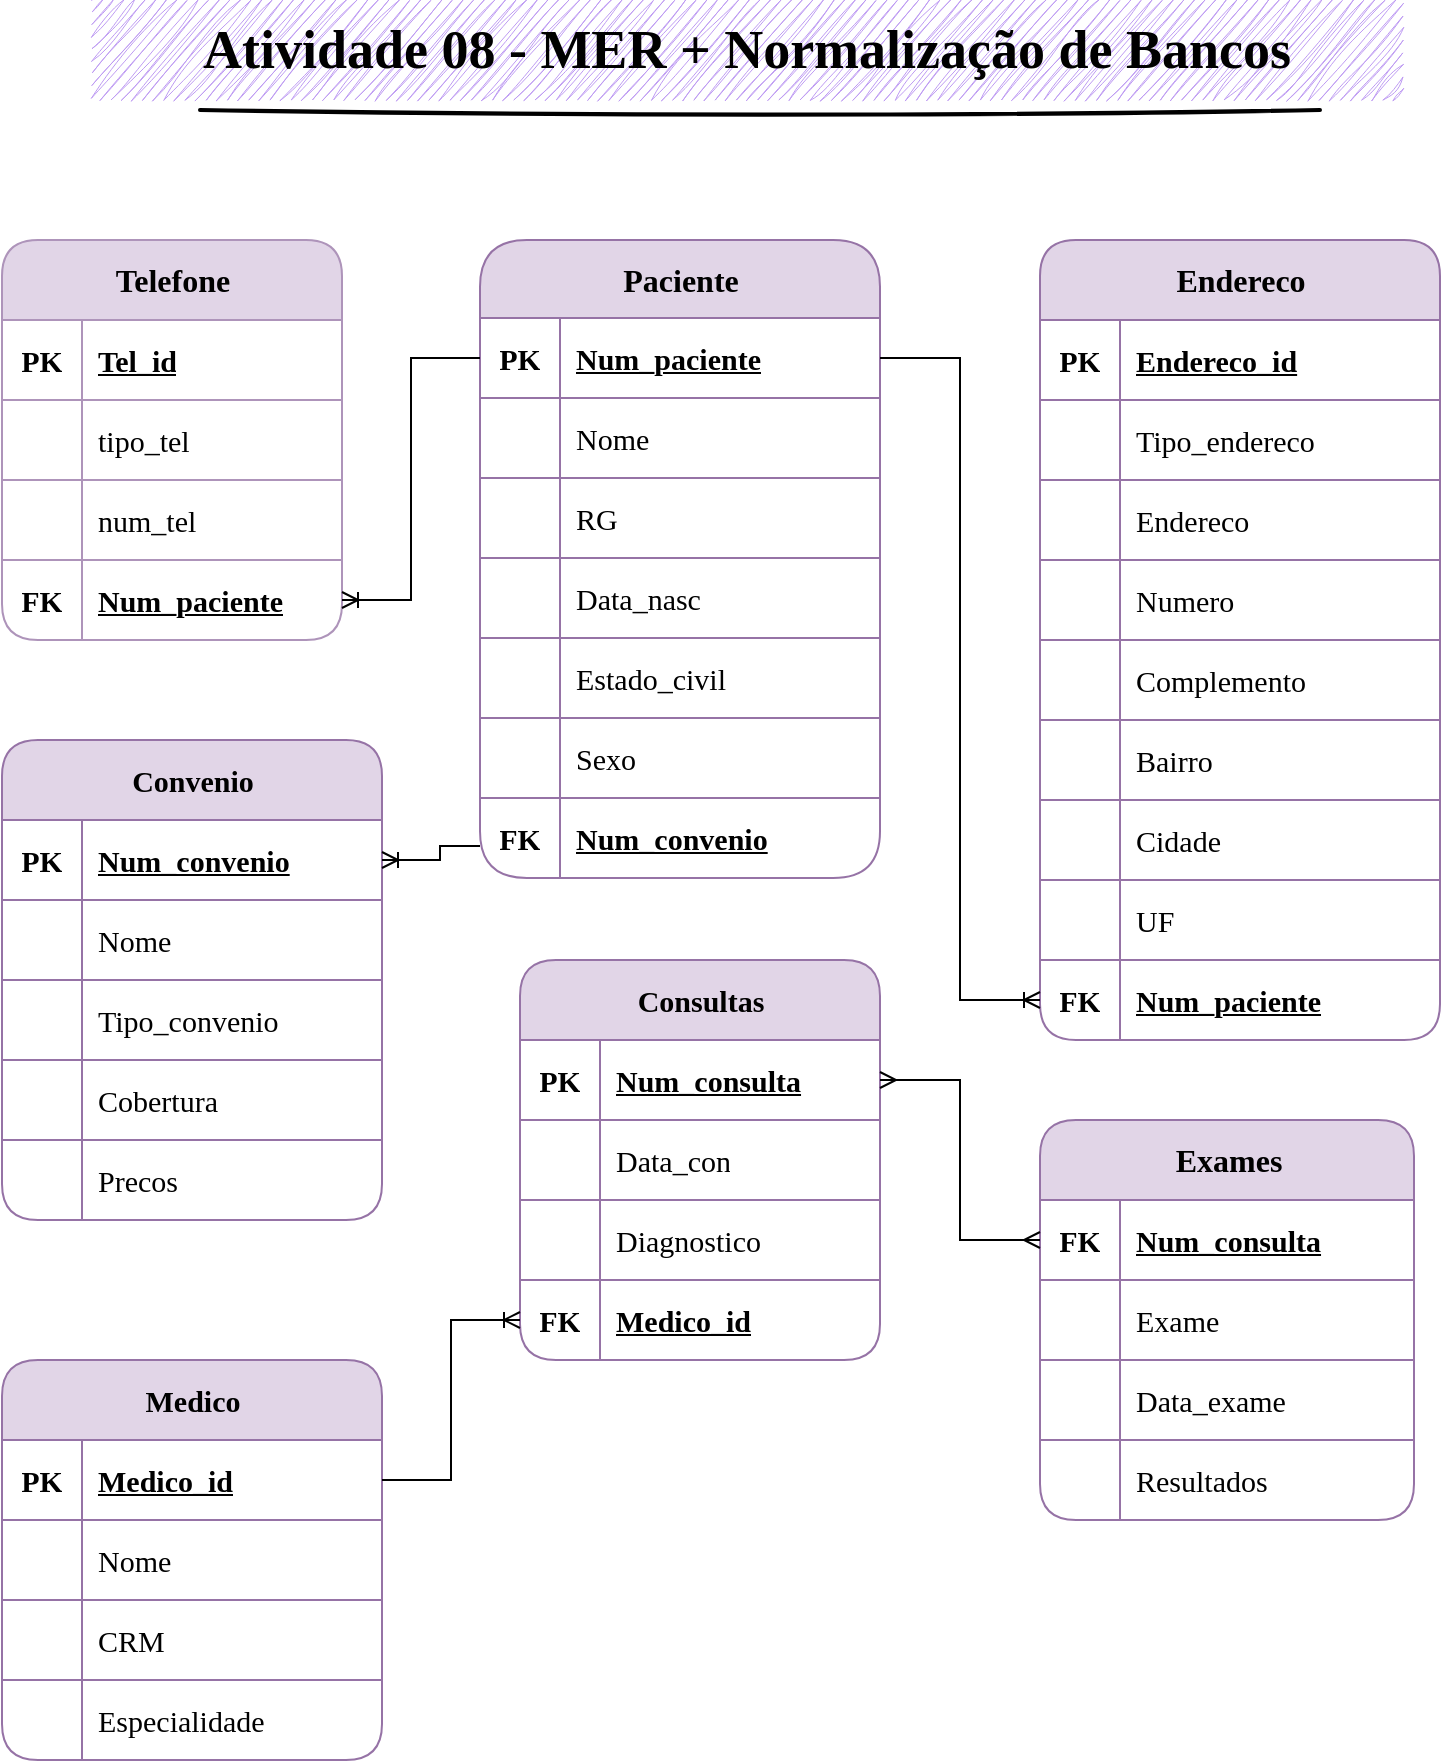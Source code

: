 <mxfile version="22.1.4" type="github">
  <diagram name="Página-1" id="uQlUKMu0tkUeGVc6h_el">
    <mxGraphModel dx="1207" dy="585" grid="1" gridSize="10" guides="1" tooltips="1" connect="1" arrows="1" fold="1" page="1" pageScale="1" pageWidth="827" pageHeight="1169" background="#ffffff" math="0" shadow="0">
      <root>
        <mxCell id="0" />
        <mxCell id="1" parent="0" />
        <mxCell id="zslL6-YAs7fva3rbugyX-1" value="" style="line;strokeWidth=2;html=1;sketch=1;curveFitting=1;jiggle=2;" parent="1" vertex="1">
          <mxGeometry x="140" y="90" width="560" height="10" as="geometry" />
        </mxCell>
        <mxCell id="zslL6-YAs7fva3rbugyX-2" value="&lt;font data-font-src=&quot;https://fonts.googleapis.com/css?family=Poppins&quot; face=&quot;Poppins&quot; style=&quot;font-size: 27px;&quot;&gt;&lt;b&gt;Atividade 08 -&amp;nbsp;MER + Normalização de Bancos&lt;/b&gt;&lt;/font&gt;" style="text;html=1;strokeColor=none;fillColor=#be9bf3;align=center;verticalAlign=middle;whiteSpace=wrap;rounded=0;sketch=1;curveFitting=1;jiggle=2;" parent="1" vertex="1">
          <mxGeometry x="86" y="40" width="655" height="50" as="geometry" />
        </mxCell>
        <mxCell id="UgH40yVH1RHcM-xtWPQj-1" value="&lt;font style=&quot;font-size: 16px;&quot;&gt;Paciente&lt;/font&gt;" style="shape=table;startSize=39;container=1;collapsible=1;childLayout=tableLayout;fixedRows=1;rowLines=1;fontStyle=1;align=center;resizeLast=1;html=1;fontFamily=Poppins;fontSource=https%3A%2F%2Ffonts.googleapis.com%2Fcss%3Ffamily%3DPoppins;fontSize=15;arcSize=20;rotation=0;rounded=1;fillColor=#e1d5e7;strokeColor=#9673a6;bottom=0;right=0;left=0;swimlaneLine=1;" parent="1" vertex="1">
          <mxGeometry x="280" y="160" width="200" height="319" as="geometry" />
        </mxCell>
        <mxCell id="UgH40yVH1RHcM-xtWPQj-2" value="" style="shape=tableRow;horizontal=0;startSize=0;swimlaneHead=0;swimlaneBody=0;fillColor=none;collapsible=0;dropTarget=0;points=[[0,0.5],[1,0.5]];portConstraint=eastwest;top=0;left=0;right=0;bottom=0;fontFamily=Poppins;fontSource=https%3A%2F%2Ffonts.googleapis.com%2Fcss%3Ffamily%3DPoppins;fontSize=15;swimlaneLine=1;" parent="UgH40yVH1RHcM-xtWPQj-1" vertex="1">
          <mxGeometry y="39" width="200" height="40" as="geometry" />
        </mxCell>
        <mxCell id="UgH40yVH1RHcM-xtWPQj-3" value="PK" style="shape=partialRectangle;connectable=0;fillColor=none;top=0;left=0;bottom=0;right=0;fontStyle=1;overflow=hidden;whiteSpace=wrap;html=1;fontFamily=Poppins;fontSource=https%3A%2F%2Ffonts.googleapis.com%2Fcss%3Ffamily%3DPoppins;fontSize=15;swimlaneLine=1;" parent="UgH40yVH1RHcM-xtWPQj-2" vertex="1">
          <mxGeometry width="40" height="40" as="geometry">
            <mxRectangle width="40" height="40" as="alternateBounds" />
          </mxGeometry>
        </mxCell>
        <mxCell id="UgH40yVH1RHcM-xtWPQj-4" value="Num_paciente" style="shape=partialRectangle;connectable=0;fillColor=none;top=0;left=0;bottom=0;right=0;align=left;spacingLeft=6;fontStyle=5;overflow=hidden;whiteSpace=wrap;html=1;fontFamily=Poppins;fontSource=https%3A%2F%2Ffonts.googleapis.com%2Fcss%3Ffamily%3DPoppins;fontSize=15;swimlaneLine=1;" parent="UgH40yVH1RHcM-xtWPQj-2" vertex="1">
          <mxGeometry x="40" width="160" height="40" as="geometry">
            <mxRectangle width="160" height="40" as="alternateBounds" />
          </mxGeometry>
        </mxCell>
        <mxCell id="UgH40yVH1RHcM-xtWPQj-5" value="" style="shape=tableRow;horizontal=0;startSize=0;swimlaneHead=0;swimlaneBody=0;fillColor=none;collapsible=0;dropTarget=0;points=[[0,0.5],[1,0.5]];portConstraint=eastwest;top=0;left=0;right=0;bottom=0;fontFamily=Poppins;fontSource=https%3A%2F%2Ffonts.googleapis.com%2Fcss%3Ffamily%3DPoppins;fontSize=15;swimlaneLine=1;" parent="UgH40yVH1RHcM-xtWPQj-1" vertex="1">
          <mxGeometry y="79" width="200" height="40" as="geometry" />
        </mxCell>
        <mxCell id="UgH40yVH1RHcM-xtWPQj-6" value="" style="shape=partialRectangle;connectable=0;fillColor=none;top=0;left=0;bottom=0;right=0;editable=1;overflow=hidden;whiteSpace=wrap;html=1;fontFamily=Poppins;fontSource=https%3A%2F%2Ffonts.googleapis.com%2Fcss%3Ffamily%3DPoppins;fontSize=15;swimlaneLine=1;strokeColor=inherit;" parent="UgH40yVH1RHcM-xtWPQj-5" vertex="1">
          <mxGeometry width="40" height="40" as="geometry">
            <mxRectangle width="40" height="40" as="alternateBounds" />
          </mxGeometry>
        </mxCell>
        <mxCell id="UgH40yVH1RHcM-xtWPQj-7" value="Nome" style="shape=partialRectangle;connectable=0;fillColor=none;top=0;left=0;bottom=0;right=0;align=left;spacingLeft=6;overflow=hidden;whiteSpace=wrap;html=1;fontFamily=Poppins;fontSource=https%3A%2F%2Ffonts.googleapis.com%2Fcss%3Ffamily%3DPoppins;fontSize=15;swimlaneLine=1;" parent="UgH40yVH1RHcM-xtWPQj-5" vertex="1">
          <mxGeometry x="40" width="160" height="40" as="geometry">
            <mxRectangle width="160" height="40" as="alternateBounds" />
          </mxGeometry>
        </mxCell>
        <mxCell id="UgH40yVH1RHcM-xtWPQj-111" value="" style="shape=tableRow;horizontal=0;startSize=0;swimlaneHead=0;swimlaneBody=0;fillColor=none;collapsible=0;dropTarget=0;points=[[0,0.6],[1,0.5]];portConstraint=eastwest;top=0;left=0;right=0;bottom=0;swimlaneFillColor=none;fontFamily=Poppins;fontSource=https%3A%2F%2Ffonts.googleapis.com%2Fcss%3Ffamily%3DPoppins;fontSize=15;swimlaneLine=1;" parent="UgH40yVH1RHcM-xtWPQj-1" vertex="1">
          <mxGeometry y="119" width="200" height="40" as="geometry" />
        </mxCell>
        <mxCell id="UgH40yVH1RHcM-xtWPQj-112" value="" style="shape=partialRectangle;connectable=0;fillColor=none;top=0;left=0;bottom=0;right=0;editable=1;overflow=hidden;whiteSpace=wrap;html=1;fontFamily=Poppins;fontSource=https%3A%2F%2Ffonts.googleapis.com%2Fcss%3Ffamily%3DPoppins;fontSize=15;swimlaneLine=1;strokeColor=inherit;" parent="UgH40yVH1RHcM-xtWPQj-111" vertex="1">
          <mxGeometry width="40" height="40" as="geometry">
            <mxRectangle width="40" height="40" as="alternateBounds" />
          </mxGeometry>
        </mxCell>
        <mxCell id="UgH40yVH1RHcM-xtWPQj-113" value="RG" style="shape=partialRectangle;connectable=0;fillColor=none;top=0;left=0;bottom=0;right=0;align=left;spacingLeft=6;overflow=hidden;whiteSpace=wrap;html=1;fontFamily=Poppins;fontSource=https%3A%2F%2Ffonts.googleapis.com%2Fcss%3Ffamily%3DPoppins;fontSize=15;swimlaneLine=1;" parent="UgH40yVH1RHcM-xtWPQj-111" vertex="1">
          <mxGeometry x="40" width="160" height="40" as="geometry">
            <mxRectangle width="160" height="40" as="alternateBounds" />
          </mxGeometry>
        </mxCell>
        <mxCell id="UgH40yVH1RHcM-xtWPQj-8" value="" style="shape=tableRow;horizontal=0;startSize=0;swimlaneHead=0;swimlaneBody=0;fillColor=none;collapsible=0;dropTarget=0;points=[[0,0.5],[1,0.5]];portConstraint=eastwest;top=0;left=0;right=0;bottom=0;fontFamily=Poppins;fontSource=https%3A%2F%2Ffonts.googleapis.com%2Fcss%3Ffamily%3DPoppins;fontSize=15;swimlaneLine=1;" parent="UgH40yVH1RHcM-xtWPQj-1" vertex="1">
          <mxGeometry y="159" width="200" height="40" as="geometry" />
        </mxCell>
        <mxCell id="UgH40yVH1RHcM-xtWPQj-9" value="" style="shape=partialRectangle;connectable=0;fillColor=none;top=0;left=0;bottom=0;right=0;editable=1;overflow=hidden;whiteSpace=wrap;html=1;fontFamily=Poppins;fontSource=https%3A%2F%2Ffonts.googleapis.com%2Fcss%3Ffamily%3DPoppins;fontSize=15;swimlaneLine=1;strokeColor=inherit;" parent="UgH40yVH1RHcM-xtWPQj-8" vertex="1">
          <mxGeometry width="40" height="40" as="geometry">
            <mxRectangle width="40" height="40" as="alternateBounds" />
          </mxGeometry>
        </mxCell>
        <mxCell id="UgH40yVH1RHcM-xtWPQj-10" value="Data_nasc" style="shape=partialRectangle;connectable=0;fillColor=none;top=0;left=0;bottom=0;right=0;align=left;spacingLeft=6;overflow=hidden;whiteSpace=wrap;html=1;fontFamily=Poppins;fontSource=https%3A%2F%2Ffonts.googleapis.com%2Fcss%3Ffamily%3DPoppins;fontSize=15;swimlaneLine=1;" parent="UgH40yVH1RHcM-xtWPQj-8" vertex="1">
          <mxGeometry x="40" width="160" height="40" as="geometry">
            <mxRectangle width="160" height="40" as="alternateBounds" />
          </mxGeometry>
        </mxCell>
        <mxCell id="UgH40yVH1RHcM-xtWPQj-108" value="" style="shape=tableRow;horizontal=0;startSize=0;swimlaneHead=0;swimlaneBody=0;fillColor=none;collapsible=0;dropTarget=0;points=[[0,0.6],[1,0.5]];portConstraint=eastwest;top=0;left=0;right=0;bottom=0;swimlaneFillColor=none;fontFamily=Poppins;fontSource=https%3A%2F%2Ffonts.googleapis.com%2Fcss%3Ffamily%3DPoppins;fontSize=15;swimlaneLine=1;" parent="UgH40yVH1RHcM-xtWPQj-1" vertex="1">
          <mxGeometry y="199" width="200" height="40" as="geometry" />
        </mxCell>
        <mxCell id="UgH40yVH1RHcM-xtWPQj-109" value="" style="shape=partialRectangle;connectable=0;fillColor=none;top=0;left=0;bottom=0;right=0;editable=1;overflow=hidden;whiteSpace=wrap;html=1;fontFamily=Poppins;fontSource=https%3A%2F%2Ffonts.googleapis.com%2Fcss%3Ffamily%3DPoppins;fontSize=15;swimlaneLine=1;strokeColor=inherit;" parent="UgH40yVH1RHcM-xtWPQj-108" vertex="1">
          <mxGeometry width="40" height="40" as="geometry">
            <mxRectangle width="40" height="40" as="alternateBounds" />
          </mxGeometry>
        </mxCell>
        <mxCell id="UgH40yVH1RHcM-xtWPQj-110" value="Estado_civil" style="shape=partialRectangle;connectable=0;fillColor=none;top=0;left=0;bottom=0;right=0;align=left;spacingLeft=6;overflow=hidden;whiteSpace=wrap;html=1;fontFamily=Poppins;fontSource=https%3A%2F%2Ffonts.googleapis.com%2Fcss%3Ffamily%3DPoppins;fontSize=15;swimlaneLine=1;" parent="UgH40yVH1RHcM-xtWPQj-108" vertex="1">
          <mxGeometry x="40" width="160" height="40" as="geometry">
            <mxRectangle width="160" height="40" as="alternateBounds" />
          </mxGeometry>
        </mxCell>
        <mxCell id="UgH40yVH1RHcM-xtWPQj-11" value="" style="shape=tableRow;horizontal=0;startSize=0;swimlaneHead=0;swimlaneBody=0;fillColor=none;collapsible=0;dropTarget=0;points=[[0,0.6],[1,0.5]];portConstraint=eastwest;top=0;left=0;right=0;bottom=0;swimlaneFillColor=none;fontFamily=Poppins;fontSource=https%3A%2F%2Ffonts.googleapis.com%2Fcss%3Ffamily%3DPoppins;fontSize=15;swimlaneLine=1;" parent="UgH40yVH1RHcM-xtWPQj-1" vertex="1">
          <mxGeometry y="239" width="200" height="40" as="geometry" />
        </mxCell>
        <mxCell id="UgH40yVH1RHcM-xtWPQj-12" value="" style="shape=partialRectangle;connectable=0;fillColor=none;top=0;left=0;bottom=0;right=0;editable=1;overflow=hidden;whiteSpace=wrap;html=1;fontFamily=Poppins;fontSource=https%3A%2F%2Ffonts.googleapis.com%2Fcss%3Ffamily%3DPoppins;fontSize=15;swimlaneLine=1;strokeColor=inherit;" parent="UgH40yVH1RHcM-xtWPQj-11" vertex="1">
          <mxGeometry width="40" height="40" as="geometry">
            <mxRectangle width="40" height="40" as="alternateBounds" />
          </mxGeometry>
        </mxCell>
        <mxCell id="UgH40yVH1RHcM-xtWPQj-13" value="Sexo" style="shape=partialRectangle;connectable=0;fillColor=none;top=0;left=0;bottom=0;right=0;align=left;spacingLeft=6;overflow=hidden;whiteSpace=wrap;html=1;fontFamily=Poppins;fontSource=https%3A%2F%2Ffonts.googleapis.com%2Fcss%3Ffamily%3DPoppins;fontSize=15;swimlaneLine=1;" parent="UgH40yVH1RHcM-xtWPQj-11" vertex="1">
          <mxGeometry x="40" width="160" height="40" as="geometry">
            <mxRectangle width="160" height="40" as="alternateBounds" />
          </mxGeometry>
        </mxCell>
        <mxCell id="UgH40yVH1RHcM-xtWPQj-105" value="" style="shape=tableRow;horizontal=0;startSize=0;swimlaneHead=0;swimlaneBody=0;fillColor=none;collapsible=0;dropTarget=0;points=[[0,0.6],[1,0.5]];portConstraint=eastwest;top=0;left=0;right=0;bottom=0;swimlaneFillColor=none;fontFamily=Poppins;fontSource=https%3A%2F%2Ffonts.googleapis.com%2Fcss%3Ffamily%3DPoppins;fontSize=15;swimlaneLine=1;" parent="UgH40yVH1RHcM-xtWPQj-1" vertex="1">
          <mxGeometry y="279" width="200" height="40" as="geometry" />
        </mxCell>
        <mxCell id="UgH40yVH1RHcM-xtWPQj-106" value="&lt;b style=&quot;font-size: 15px;&quot;&gt;FK&lt;/b&gt;" style="shape=partialRectangle;connectable=0;fillColor=none;top=0;left=0;bottom=0;right=0;editable=1;overflow=hidden;whiteSpace=wrap;html=1;fontFamily=Poppins;fontSource=https%3A%2F%2Ffonts.googleapis.com%2Fcss%3Ffamily%3DPoppins;fontSize=15;swimlaneLine=1;strokeColor=inherit;" parent="UgH40yVH1RHcM-xtWPQj-105" vertex="1">
          <mxGeometry width="40" height="40" as="geometry">
            <mxRectangle width="40" height="40" as="alternateBounds" />
          </mxGeometry>
        </mxCell>
        <mxCell id="UgH40yVH1RHcM-xtWPQj-107" value="&lt;u style=&quot;font-size: 15px;&quot;&gt;&lt;b style=&quot;font-size: 15px;&quot;&gt;Num_convenio&lt;/b&gt;&lt;/u&gt;" style="shape=partialRectangle;connectable=0;fillColor=none;top=0;left=0;bottom=0;right=0;align=left;spacingLeft=6;overflow=hidden;whiteSpace=wrap;html=1;fontFamily=Poppins;fontSource=https%3A%2F%2Ffonts.googleapis.com%2Fcss%3Ffamily%3DPoppins;fontSize=15;swimlaneLine=1;" parent="UgH40yVH1RHcM-xtWPQj-105" vertex="1">
          <mxGeometry x="40" width="160" height="40" as="geometry">
            <mxRectangle width="160" height="40" as="alternateBounds" />
          </mxGeometry>
        </mxCell>
        <mxCell id="UgH40yVH1RHcM-xtWPQj-14" value="Convenio" style="shape=table;startSize=40;container=1;collapsible=1;childLayout=tableLayout;fixedRows=1;rowLines=1;fontStyle=1;align=center;resizeLast=1;html=1;rounded=1;resizeWidth=1;resizeHeight=1;fontSize=15;fontFamily=Poppins;fontSource=https%3A%2F%2Ffonts.googleapis.com%2Fcss%3Ffamily%3DPoppins;fillColor=#e1d5e7;strokeColor=#9673a6;" parent="1" vertex="1">
          <mxGeometry x="41" y="410" width="190" height="240" as="geometry" />
        </mxCell>
        <mxCell id="UgH40yVH1RHcM-xtWPQj-15" value="" style="shape=tableRow;horizontal=0;startSize=0;swimlaneHead=0;swimlaneBody=0;fillColor=none;collapsible=0;dropTarget=0;points=[[0,0.5],[1,0.5]];portConstraint=eastwest;top=0;left=0;right=0;bottom=1;fontSize=15;fontFamily=Poppins;fontSource=https%3A%2F%2Ffonts.googleapis.com%2Fcss%3Ffamily%3DPoppins;strokeColor=#9673a6;" parent="UgH40yVH1RHcM-xtWPQj-14" vertex="1">
          <mxGeometry y="40" width="190" height="40" as="geometry" />
        </mxCell>
        <mxCell id="UgH40yVH1RHcM-xtWPQj-16" value="PK" style="shape=partialRectangle;connectable=0;fillColor=none;top=0;left=0;bottom=0;right=0;fontStyle=1;overflow=hidden;whiteSpace=wrap;html=1;fontSize=15;fontFamily=Poppins;fontSource=https%3A%2F%2Ffonts.googleapis.com%2Fcss%3Ffamily%3DPoppins;strokeColor=#9673a6;" parent="UgH40yVH1RHcM-xtWPQj-15" vertex="1">
          <mxGeometry width="40" height="40" as="geometry">
            <mxRectangle width="40" height="40" as="alternateBounds" />
          </mxGeometry>
        </mxCell>
        <mxCell id="UgH40yVH1RHcM-xtWPQj-17" value="Num_convenio" style="shape=partialRectangle;connectable=0;fillColor=none;top=0;left=0;bottom=0;right=0;align=left;spacingLeft=6;fontStyle=5;overflow=hidden;whiteSpace=wrap;html=1;fontSize=15;fontFamily=Poppins;fontSource=https%3A%2F%2Ffonts.googleapis.com%2Fcss%3Ffamily%3DPoppins;strokeColor=#9673a6;" parent="UgH40yVH1RHcM-xtWPQj-15" vertex="1">
          <mxGeometry x="40" width="150" height="40" as="geometry">
            <mxRectangle width="150" height="40" as="alternateBounds" />
          </mxGeometry>
        </mxCell>
        <mxCell id="UgH40yVH1RHcM-xtWPQj-18" value="" style="shape=tableRow;horizontal=0;startSize=0;swimlaneHead=0;swimlaneBody=0;fillColor=none;collapsible=0;dropTarget=0;points=[[0,0.5],[1,0.5]];portConstraint=eastwest;top=0;left=0;right=0;bottom=0;fontSize=15;fontFamily=Poppins;fontSource=https%3A%2F%2Ffonts.googleapis.com%2Fcss%3Ffamily%3DPoppins;strokeColor=#9673a6;" parent="UgH40yVH1RHcM-xtWPQj-14" vertex="1">
          <mxGeometry y="80" width="190" height="40" as="geometry" />
        </mxCell>
        <mxCell id="UgH40yVH1RHcM-xtWPQj-19" value="" style="shape=partialRectangle;connectable=0;fillColor=none;top=0;left=0;bottom=0;right=0;editable=1;overflow=hidden;whiteSpace=wrap;html=1;fontSize=15;fontFamily=Poppins;fontSource=https%3A%2F%2Ffonts.googleapis.com%2Fcss%3Ffamily%3DPoppins;strokeColor=#9673a6;" parent="UgH40yVH1RHcM-xtWPQj-18" vertex="1">
          <mxGeometry width="40" height="40" as="geometry">
            <mxRectangle width="40" height="40" as="alternateBounds" />
          </mxGeometry>
        </mxCell>
        <mxCell id="UgH40yVH1RHcM-xtWPQj-20" value="Nome" style="shape=partialRectangle;connectable=0;fillColor=none;top=0;left=0;bottom=0;right=0;align=left;spacingLeft=6;overflow=hidden;whiteSpace=wrap;html=1;fontSize=15;fontFamily=Poppins;fontSource=https%3A%2F%2Ffonts.googleapis.com%2Fcss%3Ffamily%3DPoppins;strokeColor=#9673a6;" parent="UgH40yVH1RHcM-xtWPQj-18" vertex="1">
          <mxGeometry x="40" width="150" height="40" as="geometry">
            <mxRectangle width="150" height="40" as="alternateBounds" />
          </mxGeometry>
        </mxCell>
        <mxCell id="UgH40yVH1RHcM-xtWPQj-21" value="" style="shape=tableRow;horizontal=0;startSize=0;swimlaneHead=0;swimlaneBody=0;fillColor=none;collapsible=0;dropTarget=0;points=[[0,0.5],[1,0.5]];portConstraint=eastwest;top=0;left=0;right=0;bottom=0;fontSize=15;fontFamily=Poppins;fontSource=https%3A%2F%2Ffonts.googleapis.com%2Fcss%3Ffamily%3DPoppins;strokeColor=#9673a6;" parent="UgH40yVH1RHcM-xtWPQj-14" vertex="1">
          <mxGeometry y="120" width="190" height="40" as="geometry" />
        </mxCell>
        <mxCell id="UgH40yVH1RHcM-xtWPQj-22" value="" style="shape=partialRectangle;connectable=0;fillColor=none;top=0;left=0;bottom=0;right=0;editable=1;overflow=hidden;whiteSpace=wrap;html=1;fontSize=15;fontFamily=Poppins;fontSource=https%3A%2F%2Ffonts.googleapis.com%2Fcss%3Ffamily%3DPoppins;strokeColor=#9673a6;" parent="UgH40yVH1RHcM-xtWPQj-21" vertex="1">
          <mxGeometry width="40" height="40" as="geometry">
            <mxRectangle width="40" height="40" as="alternateBounds" />
          </mxGeometry>
        </mxCell>
        <mxCell id="UgH40yVH1RHcM-xtWPQj-23" value="Tipo_convenio" style="shape=partialRectangle;connectable=0;fillColor=none;top=0;left=0;bottom=0;right=0;align=left;spacingLeft=6;overflow=hidden;whiteSpace=wrap;html=1;fontSize=15;fontFamily=Poppins;fontSource=https%3A%2F%2Ffonts.googleapis.com%2Fcss%3Ffamily%3DPoppins;strokeColor=#9673a6;" parent="UgH40yVH1RHcM-xtWPQj-21" vertex="1">
          <mxGeometry x="40" width="150" height="40" as="geometry">
            <mxRectangle width="150" height="40" as="alternateBounds" />
          </mxGeometry>
        </mxCell>
        <mxCell id="UgH40yVH1RHcM-xtWPQj-24" value="" style="shape=tableRow;horizontal=0;startSize=0;swimlaneHead=0;swimlaneBody=0;fillColor=none;collapsible=0;dropTarget=0;points=[[0,0.5],[1,0.5]];portConstraint=eastwest;top=0;left=0;right=0;bottom=0;fontSize=15;fontFamily=Poppins;fontSource=https%3A%2F%2Ffonts.googleapis.com%2Fcss%3Ffamily%3DPoppins;strokeColor=#9673a6;" parent="UgH40yVH1RHcM-xtWPQj-14" vertex="1">
          <mxGeometry y="160" width="190" height="40" as="geometry" />
        </mxCell>
        <mxCell id="UgH40yVH1RHcM-xtWPQj-25" value="" style="shape=partialRectangle;connectable=0;fillColor=none;top=0;left=0;bottom=0;right=0;editable=1;overflow=hidden;whiteSpace=wrap;html=1;fontSize=15;fontFamily=Poppins;fontSource=https%3A%2F%2Ffonts.googleapis.com%2Fcss%3Ffamily%3DPoppins;strokeColor=#9673a6;" parent="UgH40yVH1RHcM-xtWPQj-24" vertex="1">
          <mxGeometry width="40" height="40" as="geometry">
            <mxRectangle width="40" height="40" as="alternateBounds" />
          </mxGeometry>
        </mxCell>
        <mxCell id="UgH40yVH1RHcM-xtWPQj-26" value="Cobertura" style="shape=partialRectangle;connectable=0;fillColor=none;top=0;left=0;bottom=0;right=0;align=left;spacingLeft=6;overflow=hidden;whiteSpace=wrap;html=1;fontSize=15;fontFamily=Poppins;fontSource=https%3A%2F%2Ffonts.googleapis.com%2Fcss%3Ffamily%3DPoppins;strokeColor=#9673a6;" parent="UgH40yVH1RHcM-xtWPQj-24" vertex="1">
          <mxGeometry x="40" width="150" height="40" as="geometry">
            <mxRectangle width="150" height="40" as="alternateBounds" />
          </mxGeometry>
        </mxCell>
        <mxCell id="UgH40yVH1RHcM-xtWPQj-120" value="" style="shape=tableRow;horizontal=0;startSize=0;swimlaneHead=0;swimlaneBody=0;fillColor=none;collapsible=0;dropTarget=0;points=[[0,0.5],[1,0.5]];portConstraint=eastwest;top=0;left=0;right=0;bottom=0;fontSize=15;fontFamily=Poppins;fontSource=https%3A%2F%2Ffonts.googleapis.com%2Fcss%3Ffamily%3DPoppins;strokeColor=#9673a6;" parent="UgH40yVH1RHcM-xtWPQj-14" vertex="1">
          <mxGeometry y="200" width="190" height="40" as="geometry" />
        </mxCell>
        <mxCell id="UgH40yVH1RHcM-xtWPQj-121" value="" style="shape=partialRectangle;connectable=0;fillColor=none;top=0;left=0;bottom=0;right=0;editable=1;overflow=hidden;whiteSpace=wrap;html=1;fontSize=15;fontFamily=Poppins;fontSource=https%3A%2F%2Ffonts.googleapis.com%2Fcss%3Ffamily%3DPoppins;strokeColor=#9673a6;" parent="UgH40yVH1RHcM-xtWPQj-120" vertex="1">
          <mxGeometry width="40" height="40" as="geometry">
            <mxRectangle width="40" height="40" as="alternateBounds" />
          </mxGeometry>
        </mxCell>
        <mxCell id="UgH40yVH1RHcM-xtWPQj-122" value="Precos" style="shape=partialRectangle;connectable=0;fillColor=none;top=0;left=0;bottom=0;right=0;align=left;spacingLeft=6;overflow=hidden;whiteSpace=wrap;html=1;fontSize=15;fontFamily=Poppins;fontSource=https%3A%2F%2Ffonts.googleapis.com%2Fcss%3Ffamily%3DPoppins;strokeColor=#9673a6;" parent="UgH40yVH1RHcM-xtWPQj-120" vertex="1">
          <mxGeometry x="40" width="150" height="40" as="geometry">
            <mxRectangle width="150" height="40" as="alternateBounds" />
          </mxGeometry>
        </mxCell>
        <mxCell id="UgH40yVH1RHcM-xtWPQj-27" value="Telefone" style="shape=table;startSize=40;container=1;collapsible=1;childLayout=tableLayout;fixedRows=1;rowLines=1;fontStyle=1;align=center;resizeLast=1;html=1;rounded=1;fillColor=#e1d5e7;strokeColor=#ae94ba;fontSize=16;fontFamily=Poppins;fontSource=https%3A%2F%2Ffonts.googleapis.com%2Fcss%3Ffamily%3DPoppins;swimlaneLine=1;comic=0;enumerate=0;treeMoving=0;resizeWidth=1;resizeHeight=1;bottom=0;" parent="1" vertex="1">
          <mxGeometry x="41" y="160" width="170" height="200" as="geometry" />
        </mxCell>
        <mxCell id="UgH40yVH1RHcM-xtWPQj-28" value="" style="shape=tableRow;horizontal=0;startSize=0;swimlaneHead=0;swimlaneBody=0;fillColor=none;collapsible=0;dropTarget=0;points=[[0,0.5],[1,0.5]];portConstraint=eastwest;top=0;left=0;right=0;bottom=0;fontSize=15;fontFamily=Poppins;fontSource=https%3A%2F%2Ffonts.googleapis.com%2Fcss%3Ffamily%3DPoppins;comic=0;enumerate=0;treeMoving=0;resizeWidth=1;resizeHeight=1;strokeColor=#ae94ba;swimlaneLine=1;" parent="UgH40yVH1RHcM-xtWPQj-27" vertex="1">
          <mxGeometry y="40" width="170" height="40" as="geometry" />
        </mxCell>
        <mxCell id="UgH40yVH1RHcM-xtWPQj-29" value="PK" style="shape=partialRectangle;connectable=0;fillColor=none;top=0;left=0;bottom=0;right=0;fontStyle=1;overflow=hidden;whiteSpace=wrap;html=1;fontSize=15;fontFamily=Poppins;fontSource=https%3A%2F%2Ffonts.googleapis.com%2Fcss%3Ffamily%3DPoppins;comic=0;enumerate=0;treeMoving=0;resizeWidth=1;resizeHeight=1;strokeColor=#ae94ba;swimlaneLine=1;" parent="UgH40yVH1RHcM-xtWPQj-28" vertex="1">
          <mxGeometry width="40" height="40" as="geometry">
            <mxRectangle width="40" height="40" as="alternateBounds" />
          </mxGeometry>
        </mxCell>
        <mxCell id="UgH40yVH1RHcM-xtWPQj-30" value="Tel_id" style="shape=partialRectangle;connectable=0;fillColor=none;top=1;left=0;bottom=0;right=0;align=left;spacingLeft=6;fontStyle=5;overflow=hidden;whiteSpace=wrap;html=1;fontSize=15;fontFamily=Poppins;fontSource=https%3A%2F%2Ffonts.googleapis.com%2Fcss%3Ffamily%3DPoppins;comic=0;enumerate=0;treeMoving=0;resizeWidth=1;resizeHeight=1;strokeColor=#ae94ba;swimlaneLine=1;" parent="UgH40yVH1RHcM-xtWPQj-28" vertex="1">
          <mxGeometry x="40" width="130" height="40" as="geometry">
            <mxRectangle width="130" height="40" as="alternateBounds" />
          </mxGeometry>
        </mxCell>
        <mxCell id="UgH40yVH1RHcM-xtWPQj-31" value="" style="shape=tableRow;horizontal=0;startSize=0;swimlaneHead=0;swimlaneBody=0;fillColor=none;collapsible=0;dropTarget=0;points=[[0,0.5],[1,0.5]];portConstraint=eastwest;top=0;left=0;right=0;bottom=0;fontSize=15;fontFamily=Poppins;fontSource=https%3A%2F%2Ffonts.googleapis.com%2Fcss%3Ffamily%3DPoppins;comic=0;enumerate=0;treeMoving=0;resizeWidth=1;resizeHeight=1;strokeColor=#ae94ba;swimlaneLine=1;" parent="UgH40yVH1RHcM-xtWPQj-27" vertex="1">
          <mxGeometry y="80" width="170" height="40" as="geometry" />
        </mxCell>
        <mxCell id="UgH40yVH1RHcM-xtWPQj-32" value="" style="shape=partialRectangle;connectable=0;fillColor=none;top=0;left=0;bottom=0;right=0;editable=1;overflow=hidden;whiteSpace=wrap;html=1;fontSize=15;fontFamily=Poppins;fontSource=https%3A%2F%2Ffonts.googleapis.com%2Fcss%3Ffamily%3DPoppins;comic=0;enumerate=0;treeMoving=0;resizeWidth=1;resizeHeight=1;strokeColor=#ae94ba;swimlaneLine=1;" parent="UgH40yVH1RHcM-xtWPQj-31" vertex="1">
          <mxGeometry width="40" height="40" as="geometry">
            <mxRectangle width="40" height="40" as="alternateBounds" />
          </mxGeometry>
        </mxCell>
        <mxCell id="UgH40yVH1RHcM-xtWPQj-33" value="tipo_tel" style="shape=partialRectangle;connectable=0;fillColor=none;top=1;left=0;bottom=0;right=0;align=left;spacingLeft=6;overflow=hidden;whiteSpace=wrap;html=1;fontSize=15;fontFamily=Poppins;fontSource=https%3A%2F%2Ffonts.googleapis.com%2Fcss%3Ffamily%3DPoppins;comic=0;enumerate=0;treeMoving=0;resizeWidth=1;resizeHeight=1;strokeColor=#ae94ba;swimlaneLine=1;" parent="UgH40yVH1RHcM-xtWPQj-31" vertex="1">
          <mxGeometry x="40" width="130" height="40" as="geometry">
            <mxRectangle width="130" height="40" as="alternateBounds" />
          </mxGeometry>
        </mxCell>
        <mxCell id="UgH40yVH1RHcM-xtWPQj-34" value="" style="shape=tableRow;horizontal=0;startSize=0;swimlaneHead=0;swimlaneBody=0;fillColor=none;collapsible=0;dropTarget=0;points=[[0,0.5],[1,0.5]];portConstraint=eastwest;top=0;left=0;right=0;bottom=0;fontSize=15;fontFamily=Poppins;fontSource=https%3A%2F%2Ffonts.googleapis.com%2Fcss%3Ffamily%3DPoppins;comic=0;enumerate=0;treeMoving=0;resizeWidth=1;resizeHeight=1;strokeColor=#ae94ba;swimlaneLine=1;" parent="UgH40yVH1RHcM-xtWPQj-27" vertex="1">
          <mxGeometry y="120" width="170" height="40" as="geometry" />
        </mxCell>
        <mxCell id="UgH40yVH1RHcM-xtWPQj-35" value="" style="shape=partialRectangle;connectable=0;fillColor=none;top=0;left=0;bottom=0;right=0;editable=1;overflow=hidden;whiteSpace=wrap;html=1;fontSize=15;fontFamily=Poppins;fontSource=https%3A%2F%2Ffonts.googleapis.com%2Fcss%3Ffamily%3DPoppins;comic=0;enumerate=0;treeMoving=0;resizeWidth=1;resizeHeight=1;strokeColor=#ae94ba;swimlaneLine=1;" parent="UgH40yVH1RHcM-xtWPQj-34" vertex="1">
          <mxGeometry width="40" height="40" as="geometry">
            <mxRectangle width="40" height="40" as="alternateBounds" />
          </mxGeometry>
        </mxCell>
        <mxCell id="UgH40yVH1RHcM-xtWPQj-36" value="num_tel" style="shape=partialRectangle;connectable=0;fillColor=none;top=1;left=0;bottom=0;right=0;align=left;spacingLeft=6;overflow=hidden;whiteSpace=wrap;html=1;fontSize=15;fontFamily=Poppins;fontSource=https%3A%2F%2Ffonts.googleapis.com%2Fcss%3Ffamily%3DPoppins;comic=0;enumerate=0;treeMoving=0;resizeWidth=1;resizeHeight=1;strokeColor=#ae94ba;swimlaneLine=1;" parent="UgH40yVH1RHcM-xtWPQj-34" vertex="1">
          <mxGeometry x="40" width="130" height="40" as="geometry">
            <mxRectangle width="130" height="40" as="alternateBounds" />
          </mxGeometry>
        </mxCell>
        <mxCell id="UgH40yVH1RHcM-xtWPQj-133" value="" style="shape=tableRow;horizontal=0;startSize=0;swimlaneHead=0;swimlaneBody=0;fillColor=none;collapsible=0;dropTarget=0;points=[[0,0.5],[1,0.5]];portConstraint=eastwest;top=0;left=0;right=0;bottom=0;fontSize=15;fontFamily=Poppins;fontSource=https%3A%2F%2Ffonts.googleapis.com%2Fcss%3Ffamily%3DPoppins;comic=0;enumerate=0;treeMoving=0;resizeWidth=1;resizeHeight=1;strokeColor=#ae94ba;swimlaneLine=1;" parent="UgH40yVH1RHcM-xtWPQj-27" vertex="1">
          <mxGeometry y="160" width="170" height="40" as="geometry" />
        </mxCell>
        <mxCell id="UgH40yVH1RHcM-xtWPQj-134" value="FK" style="shape=partialRectangle;connectable=0;fillColor=none;top=0;left=0;bottom=0;right=0;fontStyle=1;overflow=hidden;whiteSpace=wrap;html=1;fontSize=15;fontFamily=Poppins;fontSource=https%3A%2F%2Ffonts.googleapis.com%2Fcss%3Ffamily%3DPoppins;comic=0;enumerate=0;treeMoving=0;resizeWidth=1;resizeHeight=1;strokeColor=#ae94ba;swimlaneLine=1;" parent="UgH40yVH1RHcM-xtWPQj-133" vertex="1">
          <mxGeometry width="40" height="40" as="geometry">
            <mxRectangle width="40" height="40" as="alternateBounds" />
          </mxGeometry>
        </mxCell>
        <mxCell id="UgH40yVH1RHcM-xtWPQj-135" value="Num_paciente" style="shape=partialRectangle;connectable=0;fillColor=none;top=1;left=0;bottom=0;right=0;align=left;spacingLeft=6;fontStyle=5;overflow=hidden;whiteSpace=wrap;html=1;fontSize=15;fontFamily=Poppins;fontSource=https%3A%2F%2Ffonts.googleapis.com%2Fcss%3Ffamily%3DPoppins;comic=0;enumerate=0;treeMoving=0;resizeWidth=1;resizeHeight=1;strokeColor=#ae94ba;swimlaneLine=1;" parent="UgH40yVH1RHcM-xtWPQj-133" vertex="1">
          <mxGeometry x="40" width="130" height="40" as="geometry">
            <mxRectangle width="130" height="40" as="alternateBounds" />
          </mxGeometry>
        </mxCell>
        <mxCell id="UgH40yVH1RHcM-xtWPQj-40" value="&lt;font style=&quot;font-size: 16px;&quot;&gt;Endereco&lt;/font&gt;" style="shape=table;startSize=40;container=1;collapsible=1;childLayout=tableLayout;fixedRows=1;rowLines=1;fontStyle=1;align=center;resizeLast=1;html=1;fontSize=15;fontFamily=Poppins;fontSource=https%3A%2F%2Ffonts.googleapis.com%2Fcss%3Ffamily%3DPoppins;resizeWidth=1;resizeHeight=1;fillColor=#e1d5e7;strokeColor=#9673a6;rounded=1;" parent="1" vertex="1">
          <mxGeometry x="560" y="160" width="200" height="400" as="geometry" />
        </mxCell>
        <mxCell id="UgH40yVH1RHcM-xtWPQj-41" value="" style="shape=tableRow;horizontal=0;startSize=0;swimlaneHead=0;swimlaneBody=0;fillColor=none;collapsible=0;dropTarget=0;points=[[0,0.5],[1,0.5]];portConstraint=eastwest;top=0;left=0;right=0;bottom=1;fontSize=15;fontFamily=Poppins;fontSource=https%3A%2F%2Ffonts.googleapis.com%2Fcss%3Ffamily%3DPoppins;resizeWidth=1;resizeHeight=1;strokeColor=#9673a6;" parent="UgH40yVH1RHcM-xtWPQj-40" vertex="1">
          <mxGeometry y="40" width="200" height="40" as="geometry" />
        </mxCell>
        <mxCell id="UgH40yVH1RHcM-xtWPQj-42" value="PK" style="shape=partialRectangle;connectable=0;fillColor=none;top=0;left=0;bottom=0;right=0;fontStyle=1;overflow=hidden;whiteSpace=wrap;html=1;fontSize=15;fontFamily=Poppins;fontSource=https%3A%2F%2Ffonts.googleapis.com%2Fcss%3Ffamily%3DPoppins;resizeWidth=1;resizeHeight=1;strokeColor=#9673a6;" parent="UgH40yVH1RHcM-xtWPQj-41" vertex="1">
          <mxGeometry width="40" height="40" as="geometry">
            <mxRectangle width="40" height="40" as="alternateBounds" />
          </mxGeometry>
        </mxCell>
        <mxCell id="UgH40yVH1RHcM-xtWPQj-43" value="Endereco_id" style="shape=partialRectangle;connectable=0;fillColor=none;top=0;left=0;bottom=0;right=0;align=left;spacingLeft=6;fontStyle=5;overflow=hidden;whiteSpace=wrap;html=1;fontSize=15;fontFamily=Poppins;fontSource=https%3A%2F%2Ffonts.googleapis.com%2Fcss%3Ffamily%3DPoppins;resizeWidth=1;resizeHeight=1;strokeColor=#9673a6;" parent="UgH40yVH1RHcM-xtWPQj-41" vertex="1">
          <mxGeometry x="40" width="160" height="40" as="geometry">
            <mxRectangle width="160" height="40" as="alternateBounds" />
          </mxGeometry>
        </mxCell>
        <mxCell id="UgH40yVH1RHcM-xtWPQj-47" value="" style="shape=tableRow;horizontal=0;startSize=0;swimlaneHead=0;swimlaneBody=0;fillColor=none;collapsible=0;dropTarget=0;points=[[0,0.5],[1,0.5]];portConstraint=eastwest;top=0;left=0;right=0;bottom=0;fontSize=15;fontFamily=Poppins;fontSource=https%3A%2F%2Ffonts.googleapis.com%2Fcss%3Ffamily%3DPoppins;resizeWidth=1;resizeHeight=1;strokeColor=#9673a6;" parent="UgH40yVH1RHcM-xtWPQj-40" vertex="1">
          <mxGeometry y="80" width="200" height="40" as="geometry" />
        </mxCell>
        <mxCell id="UgH40yVH1RHcM-xtWPQj-48" value="" style="shape=partialRectangle;connectable=0;fillColor=none;top=0;left=0;bottom=0;right=0;editable=1;overflow=hidden;whiteSpace=wrap;html=1;fontSize=15;fontFamily=Poppins;fontSource=https%3A%2F%2Ffonts.googleapis.com%2Fcss%3Ffamily%3DPoppins;resizeWidth=1;resizeHeight=1;strokeColor=#9673a6;" parent="UgH40yVH1RHcM-xtWPQj-47" vertex="1">
          <mxGeometry width="40" height="40" as="geometry">
            <mxRectangle width="40" height="40" as="alternateBounds" />
          </mxGeometry>
        </mxCell>
        <mxCell id="UgH40yVH1RHcM-xtWPQj-49" value="Tipo_endereco" style="shape=partialRectangle;connectable=0;fillColor=none;top=0;left=0;bottom=0;right=0;align=left;spacingLeft=6;overflow=hidden;whiteSpace=wrap;html=1;fontSize=15;fontFamily=Poppins;fontSource=https%3A%2F%2Ffonts.googleapis.com%2Fcss%3Ffamily%3DPoppins;resizeWidth=1;resizeHeight=1;strokeColor=#9673a6;" parent="UgH40yVH1RHcM-xtWPQj-47" vertex="1">
          <mxGeometry x="40" width="160" height="40" as="geometry">
            <mxRectangle width="160" height="40" as="alternateBounds" />
          </mxGeometry>
        </mxCell>
        <mxCell id="UgH40yVH1RHcM-xtWPQj-44" value="" style="shape=tableRow;horizontal=0;startSize=0;swimlaneHead=0;swimlaneBody=0;fillColor=none;collapsible=0;dropTarget=0;points=[[0,0.5],[1,0.5]];portConstraint=eastwest;top=0;left=0;right=0;bottom=0;fontSize=15;fontFamily=Poppins;fontSource=https%3A%2F%2Ffonts.googleapis.com%2Fcss%3Ffamily%3DPoppins;resizeWidth=1;resizeHeight=1;strokeColor=#9673a6;" parent="UgH40yVH1RHcM-xtWPQj-40" vertex="1">
          <mxGeometry y="120" width="200" height="40" as="geometry" />
        </mxCell>
        <mxCell id="UgH40yVH1RHcM-xtWPQj-45" value="" style="shape=partialRectangle;connectable=0;fillColor=none;top=0;left=0;bottom=0;right=0;editable=1;overflow=hidden;whiteSpace=wrap;html=1;fontSize=15;fontFamily=Poppins;fontSource=https%3A%2F%2Ffonts.googleapis.com%2Fcss%3Ffamily%3DPoppins;resizeWidth=1;resizeHeight=1;strokeColor=#9673a6;" parent="UgH40yVH1RHcM-xtWPQj-44" vertex="1">
          <mxGeometry width="40" height="40" as="geometry">
            <mxRectangle width="40" height="40" as="alternateBounds" />
          </mxGeometry>
        </mxCell>
        <mxCell id="UgH40yVH1RHcM-xtWPQj-46" value="Endereco" style="shape=partialRectangle;connectable=0;fillColor=none;top=0;left=0;bottom=0;right=0;align=left;spacingLeft=6;overflow=hidden;whiteSpace=wrap;html=1;fontSize=15;fontFamily=Poppins;fontSource=https%3A%2F%2Ffonts.googleapis.com%2Fcss%3Ffamily%3DPoppins;resizeWidth=1;resizeHeight=1;strokeColor=#9673a6;" parent="UgH40yVH1RHcM-xtWPQj-44" vertex="1">
          <mxGeometry x="40" width="160" height="40" as="geometry">
            <mxRectangle width="160" height="40" as="alternateBounds" />
          </mxGeometry>
        </mxCell>
        <mxCell id="UgH40yVH1RHcM-xtWPQj-50" value="" style="shape=tableRow;horizontal=0;startSize=0;swimlaneHead=0;swimlaneBody=0;fillColor=none;collapsible=0;dropTarget=0;points=[[0,0.5],[1,0.5]];portConstraint=eastwest;top=0;left=0;right=0;bottom=0;fontSize=15;fontFamily=Poppins;fontSource=https%3A%2F%2Ffonts.googleapis.com%2Fcss%3Ffamily%3DPoppins;resizeWidth=1;resizeHeight=1;strokeColor=#9673a6;" parent="UgH40yVH1RHcM-xtWPQj-40" vertex="1">
          <mxGeometry y="160" width="200" height="40" as="geometry" />
        </mxCell>
        <mxCell id="UgH40yVH1RHcM-xtWPQj-51" value="" style="shape=partialRectangle;connectable=0;fillColor=none;top=0;left=0;bottom=0;right=0;editable=1;overflow=hidden;whiteSpace=wrap;html=1;fontSize=15;fontFamily=Poppins;fontSource=https%3A%2F%2Ffonts.googleapis.com%2Fcss%3Ffamily%3DPoppins;resizeWidth=1;resizeHeight=1;strokeColor=#9673a6;" parent="UgH40yVH1RHcM-xtWPQj-50" vertex="1">
          <mxGeometry width="40" height="40" as="geometry">
            <mxRectangle width="40" height="40" as="alternateBounds" />
          </mxGeometry>
        </mxCell>
        <mxCell id="UgH40yVH1RHcM-xtWPQj-52" value="Numero" style="shape=partialRectangle;connectable=0;fillColor=none;top=0;left=0;bottom=0;right=0;align=left;spacingLeft=6;overflow=hidden;whiteSpace=wrap;html=1;fontSize=15;fontFamily=Poppins;fontSource=https%3A%2F%2Ffonts.googleapis.com%2Fcss%3Ffamily%3DPoppins;resizeWidth=1;resizeHeight=1;strokeColor=#9673a6;" parent="UgH40yVH1RHcM-xtWPQj-50" vertex="1">
          <mxGeometry x="40" width="160" height="40" as="geometry">
            <mxRectangle width="160" height="40" as="alternateBounds" />
          </mxGeometry>
        </mxCell>
        <mxCell id="UgH40yVH1RHcM-xtWPQj-136" value="" style="shape=tableRow;horizontal=0;startSize=0;swimlaneHead=0;swimlaneBody=0;fillColor=none;collapsible=0;dropTarget=0;points=[[0,0.5],[1,0.5]];portConstraint=eastwest;top=0;left=0;right=0;bottom=0;fontSize=15;fontFamily=Poppins;fontSource=https%3A%2F%2Ffonts.googleapis.com%2Fcss%3Ffamily%3DPoppins;resizeWidth=1;resizeHeight=1;strokeColor=#9673a6;" parent="UgH40yVH1RHcM-xtWPQj-40" vertex="1">
          <mxGeometry y="200" width="200" height="40" as="geometry" />
        </mxCell>
        <mxCell id="UgH40yVH1RHcM-xtWPQj-137" value="" style="shape=partialRectangle;connectable=0;fillColor=none;top=0;left=0;bottom=0;right=0;editable=1;overflow=hidden;whiteSpace=wrap;html=1;fontSize=15;fontFamily=Poppins;fontSource=https%3A%2F%2Ffonts.googleapis.com%2Fcss%3Ffamily%3DPoppins;resizeWidth=1;resizeHeight=1;strokeColor=#9673a6;" parent="UgH40yVH1RHcM-xtWPQj-136" vertex="1">
          <mxGeometry width="40" height="40" as="geometry">
            <mxRectangle width="40" height="40" as="alternateBounds" />
          </mxGeometry>
        </mxCell>
        <mxCell id="UgH40yVH1RHcM-xtWPQj-138" value="Complemento" style="shape=partialRectangle;connectable=0;fillColor=none;top=0;left=0;bottom=0;right=0;align=left;spacingLeft=6;overflow=hidden;whiteSpace=wrap;html=1;fontSize=15;fontFamily=Poppins;fontSource=https%3A%2F%2Ffonts.googleapis.com%2Fcss%3Ffamily%3DPoppins;resizeWidth=1;resizeHeight=1;strokeColor=#9673a6;" parent="UgH40yVH1RHcM-xtWPQj-136" vertex="1">
          <mxGeometry x="40" width="160" height="40" as="geometry">
            <mxRectangle width="160" height="40" as="alternateBounds" />
          </mxGeometry>
        </mxCell>
        <mxCell id="UgH40yVH1RHcM-xtWPQj-139" style="shape=tableRow;horizontal=0;startSize=0;swimlaneHead=0;swimlaneBody=0;fillColor=none;collapsible=0;dropTarget=0;points=[[0,0.5],[1,0.5]];portConstraint=eastwest;top=0;left=0;right=0;bottom=0;fontSize=15;fontFamily=Poppins;fontSource=https%3A%2F%2Ffonts.googleapis.com%2Fcss%3Ffamily%3DPoppins;resizeWidth=1;resizeHeight=1;strokeColor=#9673a6;" parent="UgH40yVH1RHcM-xtWPQj-40" vertex="1">
          <mxGeometry y="240" width="200" height="40" as="geometry" />
        </mxCell>
        <mxCell id="UgH40yVH1RHcM-xtWPQj-140" style="shape=partialRectangle;connectable=0;fillColor=none;top=0;left=0;bottom=0;right=0;editable=1;overflow=hidden;whiteSpace=wrap;html=1;fontSize=15;fontFamily=Poppins;fontSource=https%3A%2F%2Ffonts.googleapis.com%2Fcss%3Ffamily%3DPoppins;resizeWidth=1;resizeHeight=1;strokeColor=#9673a6;" parent="UgH40yVH1RHcM-xtWPQj-139" vertex="1">
          <mxGeometry width="40" height="40" as="geometry">
            <mxRectangle width="40" height="40" as="alternateBounds" />
          </mxGeometry>
        </mxCell>
        <mxCell id="UgH40yVH1RHcM-xtWPQj-141" value="Bairro" style="shape=partialRectangle;connectable=0;fillColor=none;top=0;left=0;bottom=0;right=0;align=left;spacingLeft=6;overflow=hidden;whiteSpace=wrap;html=1;fontSize=15;fontFamily=Poppins;fontSource=https%3A%2F%2Ffonts.googleapis.com%2Fcss%3Ffamily%3DPoppins;resizeWidth=1;resizeHeight=1;strokeColor=#9673a6;" parent="UgH40yVH1RHcM-xtWPQj-139" vertex="1">
          <mxGeometry x="40" width="160" height="40" as="geometry">
            <mxRectangle width="160" height="40" as="alternateBounds" />
          </mxGeometry>
        </mxCell>
        <mxCell id="UgH40yVH1RHcM-xtWPQj-142" style="shape=tableRow;horizontal=0;startSize=0;swimlaneHead=0;swimlaneBody=0;fillColor=none;collapsible=0;dropTarget=0;points=[[0,0.5],[1,0.5]];portConstraint=eastwest;top=0;left=0;right=0;bottom=0;fontSize=15;fontFamily=Poppins;fontSource=https%3A%2F%2Ffonts.googleapis.com%2Fcss%3Ffamily%3DPoppins;resizeWidth=1;resizeHeight=1;strokeColor=#9673a6;" parent="UgH40yVH1RHcM-xtWPQj-40" vertex="1">
          <mxGeometry y="280" width="200" height="40" as="geometry" />
        </mxCell>
        <mxCell id="UgH40yVH1RHcM-xtWPQj-143" style="shape=partialRectangle;connectable=0;fillColor=none;top=0;left=0;bottom=0;right=0;editable=1;overflow=hidden;whiteSpace=wrap;html=1;fontSize=15;fontFamily=Poppins;fontSource=https%3A%2F%2Ffonts.googleapis.com%2Fcss%3Ffamily%3DPoppins;resizeWidth=1;resizeHeight=1;strokeColor=#9673a6;" parent="UgH40yVH1RHcM-xtWPQj-142" vertex="1">
          <mxGeometry width="40" height="40" as="geometry">
            <mxRectangle width="40" height="40" as="alternateBounds" />
          </mxGeometry>
        </mxCell>
        <mxCell id="UgH40yVH1RHcM-xtWPQj-144" value="Cidade" style="shape=partialRectangle;connectable=0;fillColor=none;top=0;left=0;bottom=0;right=0;align=left;spacingLeft=6;overflow=hidden;whiteSpace=wrap;html=1;fontSize=15;fontFamily=Poppins;fontSource=https%3A%2F%2Ffonts.googleapis.com%2Fcss%3Ffamily%3DPoppins;resizeWidth=1;resizeHeight=1;strokeColor=#9673a6;" parent="UgH40yVH1RHcM-xtWPQj-142" vertex="1">
          <mxGeometry x="40" width="160" height="40" as="geometry">
            <mxRectangle width="160" height="40" as="alternateBounds" />
          </mxGeometry>
        </mxCell>
        <mxCell id="UgH40yVH1RHcM-xtWPQj-145" style="shape=tableRow;horizontal=0;startSize=0;swimlaneHead=0;swimlaneBody=0;fillColor=none;collapsible=0;dropTarget=0;points=[[0,0.5],[1,0.5]];portConstraint=eastwest;top=0;left=0;right=0;bottom=0;fontSize=15;fontFamily=Poppins;fontSource=https%3A%2F%2Ffonts.googleapis.com%2Fcss%3Ffamily%3DPoppins;resizeWidth=1;resizeHeight=1;strokeColor=#9673a6;" parent="UgH40yVH1RHcM-xtWPQj-40" vertex="1">
          <mxGeometry y="320" width="200" height="40" as="geometry" />
        </mxCell>
        <mxCell id="UgH40yVH1RHcM-xtWPQj-146" style="shape=partialRectangle;connectable=0;fillColor=none;top=0;left=0;bottom=0;right=0;editable=1;overflow=hidden;whiteSpace=wrap;html=1;fontSize=15;fontFamily=Poppins;fontSource=https%3A%2F%2Ffonts.googleapis.com%2Fcss%3Ffamily%3DPoppins;resizeWidth=1;resizeHeight=1;strokeColor=#9673a6;" parent="UgH40yVH1RHcM-xtWPQj-145" vertex="1">
          <mxGeometry width="40" height="40" as="geometry">
            <mxRectangle width="40" height="40" as="alternateBounds" />
          </mxGeometry>
        </mxCell>
        <mxCell id="UgH40yVH1RHcM-xtWPQj-147" value="UF" style="shape=partialRectangle;connectable=0;fillColor=none;top=0;left=0;bottom=0;right=0;align=left;spacingLeft=6;overflow=hidden;whiteSpace=wrap;html=1;fontSize=15;fontFamily=Poppins;fontSource=https%3A%2F%2Ffonts.googleapis.com%2Fcss%3Ffamily%3DPoppins;resizeWidth=1;resizeHeight=1;strokeColor=#9673a6;" parent="UgH40yVH1RHcM-xtWPQj-145" vertex="1">
          <mxGeometry x="40" width="160" height="40" as="geometry">
            <mxRectangle width="160" height="40" as="alternateBounds" />
          </mxGeometry>
        </mxCell>
        <mxCell id="UgH40yVH1RHcM-xtWPQj-148" style="shape=tableRow;horizontal=0;startSize=0;swimlaneHead=0;swimlaneBody=0;fillColor=none;collapsible=0;dropTarget=0;points=[[0,0.5],[1,0.5]];portConstraint=eastwest;top=0;left=0;right=0;bottom=0;fontSize=15;fontFamily=Poppins;fontSource=https%3A%2F%2Ffonts.googleapis.com%2Fcss%3Ffamily%3DPoppins;resizeWidth=1;resizeHeight=1;strokeColor=#9673a6;" parent="UgH40yVH1RHcM-xtWPQj-40" vertex="1">
          <mxGeometry y="360" width="200" height="40" as="geometry" />
        </mxCell>
        <mxCell id="UgH40yVH1RHcM-xtWPQj-149" value="&lt;b style=&quot;font-size: 15px;&quot;&gt;FK&lt;/b&gt;" style="shape=partialRectangle;connectable=0;fillColor=none;top=0;left=0;bottom=0;right=0;editable=1;overflow=hidden;whiteSpace=wrap;html=1;fontSize=15;fontFamily=Poppins;fontSource=https%3A%2F%2Ffonts.googleapis.com%2Fcss%3Ffamily%3DPoppins;resizeWidth=1;resizeHeight=1;strokeColor=#9673a6;" parent="UgH40yVH1RHcM-xtWPQj-148" vertex="1">
          <mxGeometry width="40" height="40" as="geometry">
            <mxRectangle width="40" height="40" as="alternateBounds" />
          </mxGeometry>
        </mxCell>
        <mxCell id="UgH40yVH1RHcM-xtWPQj-150" value="&lt;b style=&quot;font-size: 15px;&quot;&gt;Num_paciente&lt;/b&gt;" style="shape=partialRectangle;connectable=0;fillColor=none;top=0;left=0;bottom=0;right=0;align=left;spacingLeft=6;overflow=hidden;whiteSpace=wrap;html=1;fontStyle=4;fontSize=15;fontFamily=Poppins;fontSource=https%3A%2F%2Ffonts.googleapis.com%2Fcss%3Ffamily%3DPoppins;resizeWidth=1;resizeHeight=1;strokeColor=#9673a6;" parent="UgH40yVH1RHcM-xtWPQj-148" vertex="1">
          <mxGeometry x="40" width="160" height="40" as="geometry">
            <mxRectangle width="160" height="40" as="alternateBounds" />
          </mxGeometry>
        </mxCell>
        <mxCell id="UgH40yVH1RHcM-xtWPQj-53" value="Consultas" style="shape=table;startSize=40;container=1;collapsible=1;childLayout=tableLayout;fixedRows=1;rowLines=0;fontStyle=1;align=center;resizeLast=1;html=1;rounded=1;fontSize=15;fontFamily=Poppins;fontSource=https%3A%2F%2Ffonts.googleapis.com%2Fcss%3Ffamily%3DPoppins;fillColor=#e1d5e7;strokeColor=#9673a6;bottom=1;resizeWidth=1;resizeHeight=1;" parent="1" vertex="1">
          <mxGeometry x="300" y="520" width="180" height="200" as="geometry" />
        </mxCell>
        <mxCell id="UgH40yVH1RHcM-xtWPQj-54" value="" style="shape=tableRow;horizontal=0;startSize=0;swimlaneHead=0;swimlaneBody=0;fillColor=none;collapsible=0;dropTarget=0;points=[[0,0.5],[1,0.5]];portConstraint=eastwest;top=1;left=0;right=0;bottom=0;fontSize=15;fontFamily=Poppins;fontSource=https%3A%2F%2Ffonts.googleapis.com%2Fcss%3Ffamily%3DPoppins;strokeColor=#9673a6;resizeWidth=1;resizeHeight=1;" parent="UgH40yVH1RHcM-xtWPQj-53" vertex="1">
          <mxGeometry y="40" width="180" height="40" as="geometry" />
        </mxCell>
        <mxCell id="UgH40yVH1RHcM-xtWPQj-55" value="PK" style="shape=partialRectangle;connectable=0;fillColor=none;top=1;left=0;bottom=0;right=0;fontStyle=1;overflow=hidden;whiteSpace=wrap;html=1;fontSize=15;fontFamily=Poppins;fontSource=https%3A%2F%2Ffonts.googleapis.com%2Fcss%3Ffamily%3DPoppins;strokeColor=#9673a6;resizeWidth=1;resizeHeight=1;" parent="UgH40yVH1RHcM-xtWPQj-54" vertex="1">
          <mxGeometry width="40" height="40" as="geometry">
            <mxRectangle width="40" height="40" as="alternateBounds" />
          </mxGeometry>
        </mxCell>
        <mxCell id="UgH40yVH1RHcM-xtWPQj-56" value="Num_consulta" style="shape=partialRectangle;connectable=0;fillColor=none;top=1;left=0;bottom=0;right=0;align=left;spacingLeft=6;fontStyle=5;overflow=hidden;whiteSpace=wrap;html=1;fontSize=15;fontFamily=Poppins;fontSource=https%3A%2F%2Ffonts.googleapis.com%2Fcss%3Ffamily%3DPoppins;strokeColor=#9673a6;resizeWidth=1;resizeHeight=1;" parent="UgH40yVH1RHcM-xtWPQj-54" vertex="1">
          <mxGeometry x="40" width="140" height="40" as="geometry">
            <mxRectangle width="140" height="40" as="alternateBounds" />
          </mxGeometry>
        </mxCell>
        <mxCell id="UgH40yVH1RHcM-xtWPQj-57" value="" style="shape=tableRow;horizontal=0;startSize=0;swimlaneHead=0;swimlaneBody=0;fillColor=none;collapsible=0;dropTarget=0;points=[[0,0.5],[1,0.5]];portConstraint=eastwest;top=1;left=0;right=0;bottom=0;fontSize=15;fontFamily=Poppins;fontSource=https%3A%2F%2Ffonts.googleapis.com%2Fcss%3Ffamily%3DPoppins;strokeColor=#9673a6;resizeWidth=1;resizeHeight=1;" parent="UgH40yVH1RHcM-xtWPQj-53" vertex="1">
          <mxGeometry y="80" width="180" height="40" as="geometry" />
        </mxCell>
        <mxCell id="UgH40yVH1RHcM-xtWPQj-58" value="" style="shape=partialRectangle;connectable=0;fillColor=none;top=1;left=0;bottom=0;right=0;editable=1;overflow=hidden;whiteSpace=wrap;html=1;fontSize=15;fontFamily=Poppins;fontSource=https%3A%2F%2Ffonts.googleapis.com%2Fcss%3Ffamily%3DPoppins;strokeColor=#9673a6;resizeWidth=1;resizeHeight=1;" parent="UgH40yVH1RHcM-xtWPQj-57" vertex="1">
          <mxGeometry width="40" height="40" as="geometry">
            <mxRectangle width="40" height="40" as="alternateBounds" />
          </mxGeometry>
        </mxCell>
        <mxCell id="UgH40yVH1RHcM-xtWPQj-59" value="Data_con" style="shape=partialRectangle;connectable=0;fillColor=none;top=1;left=0;bottom=0;right=0;align=left;spacingLeft=6;overflow=hidden;whiteSpace=wrap;html=1;fontSize=15;fontFamily=Poppins;fontSource=https%3A%2F%2Ffonts.googleapis.com%2Fcss%3Ffamily%3DPoppins;strokeColor=#9673a6;resizeWidth=1;resizeHeight=1;" parent="UgH40yVH1RHcM-xtWPQj-57" vertex="1">
          <mxGeometry x="40" width="140" height="40" as="geometry">
            <mxRectangle width="140" height="40" as="alternateBounds" />
          </mxGeometry>
        </mxCell>
        <mxCell id="UgH40yVH1RHcM-xtWPQj-63" value="" style="shape=tableRow;horizontal=0;startSize=0;swimlaneHead=0;swimlaneBody=0;fillColor=none;collapsible=0;dropTarget=0;points=[[0,0.5],[1,0.5]];portConstraint=eastwest;top=1;left=0;right=0;bottom=0;fontSize=15;fontFamily=Poppins;fontSource=https%3A%2F%2Ffonts.googleapis.com%2Fcss%3Ffamily%3DPoppins;strokeColor=#9673a6;resizeWidth=1;resizeHeight=1;" parent="UgH40yVH1RHcM-xtWPQj-53" vertex="1">
          <mxGeometry y="120" width="180" height="40" as="geometry" />
        </mxCell>
        <mxCell id="UgH40yVH1RHcM-xtWPQj-64" value="" style="shape=partialRectangle;connectable=0;fillColor=none;top=1;left=0;bottom=0;right=0;editable=1;overflow=hidden;whiteSpace=wrap;html=1;fontSize=15;fontFamily=Poppins;fontSource=https%3A%2F%2Ffonts.googleapis.com%2Fcss%3Ffamily%3DPoppins;strokeColor=#9673a6;resizeWidth=1;resizeHeight=1;" parent="UgH40yVH1RHcM-xtWPQj-63" vertex="1">
          <mxGeometry width="40" height="40" as="geometry">
            <mxRectangle width="40" height="40" as="alternateBounds" />
          </mxGeometry>
        </mxCell>
        <mxCell id="UgH40yVH1RHcM-xtWPQj-65" value="Diagnostico" style="shape=partialRectangle;connectable=0;fillColor=none;top=1;left=0;bottom=0;right=0;align=left;spacingLeft=6;overflow=hidden;whiteSpace=wrap;html=1;fontSize=15;fontFamily=Poppins;fontSource=https%3A%2F%2Ffonts.googleapis.com%2Fcss%3Ffamily%3DPoppins;strokeColor=#9673a6;resizeWidth=1;resizeHeight=1;" parent="UgH40yVH1RHcM-xtWPQj-63" vertex="1">
          <mxGeometry x="40" width="140" height="40" as="geometry">
            <mxRectangle width="140" height="40" as="alternateBounds" />
          </mxGeometry>
        </mxCell>
        <mxCell id="UgH40yVH1RHcM-xtWPQj-60" value="" style="shape=tableRow;horizontal=0;startSize=0;swimlaneHead=0;swimlaneBody=0;fillColor=none;collapsible=0;dropTarget=0;points=[[0,0.5],[1,0.5]];portConstraint=eastwest;top=1;left=0;right=0;bottom=0;fontSize=15;fontFamily=Poppins;fontSource=https%3A%2F%2Ffonts.googleapis.com%2Fcss%3Ffamily%3DPoppins;strokeColor=#9673a6;resizeWidth=1;resizeHeight=1;" parent="UgH40yVH1RHcM-xtWPQj-53" vertex="1">
          <mxGeometry y="160" width="180" height="40" as="geometry" />
        </mxCell>
        <mxCell id="UgH40yVH1RHcM-xtWPQj-61" value="&lt;b&gt;FK&lt;/b&gt;" style="shape=partialRectangle;connectable=0;fillColor=none;top=1;left=0;bottom=0;right=0;editable=1;overflow=hidden;whiteSpace=wrap;html=1;fontSize=15;fontFamily=Poppins;fontSource=https%3A%2F%2Ffonts.googleapis.com%2Fcss%3Ffamily%3DPoppins;strokeColor=#9673a6;resizeWidth=1;resizeHeight=1;" parent="UgH40yVH1RHcM-xtWPQj-60" vertex="1">
          <mxGeometry width="40" height="40" as="geometry">
            <mxRectangle width="40" height="40" as="alternateBounds" />
          </mxGeometry>
        </mxCell>
        <mxCell id="UgH40yVH1RHcM-xtWPQj-62" value="&lt;b&gt;&lt;u&gt;Medico_id&lt;/u&gt;&lt;/b&gt;" style="shape=partialRectangle;connectable=0;fillColor=none;top=1;left=0;bottom=0;right=0;align=left;spacingLeft=6;overflow=hidden;whiteSpace=wrap;html=1;fontSize=15;fontFamily=Poppins;fontSource=https%3A%2F%2Ffonts.googleapis.com%2Fcss%3Ffamily%3DPoppins;strokeColor=#9673a6;resizeWidth=1;resizeHeight=1;" parent="UgH40yVH1RHcM-xtWPQj-60" vertex="1">
          <mxGeometry x="40" width="140" height="40" as="geometry">
            <mxRectangle width="140" height="40" as="alternateBounds" />
          </mxGeometry>
        </mxCell>
        <mxCell id="UgH40yVH1RHcM-xtWPQj-66" value="&lt;font style=&quot;font-size: 16px;&quot;&gt;Exames&lt;/font&gt;" style="shape=table;startSize=40;container=1;collapsible=1;childLayout=tableLayout;fixedRows=1;rowLines=1;fontStyle=1;align=center;resizeLast=1;html=1;fillColor=#e1d5e7;strokeColor=#9673a6;rounded=1;resizeHeight=1;resizeWidth=1;fontSize=15;fontFamily=Poppins;fontSource=https%3A%2F%2Ffonts.googleapis.com%2Fcss%3Ffamily%3DPoppins;" parent="1" vertex="1">
          <mxGeometry x="560" y="600" width="187" height="200" as="geometry" />
        </mxCell>
        <mxCell id="UgH40yVH1RHcM-xtWPQj-67" value="" style="shape=tableRow;horizontal=0;startSize=0;swimlaneHead=0;swimlaneBody=0;fillColor=none;collapsible=0;dropTarget=0;points=[[0,0.5],[1,0.5]];portConstraint=eastwest;top=0;left=0;right=0;bottom=1;strokeColor=#9673a6;fontFamily=Poppins;fontSource=https%3A%2F%2Ffonts.googleapis.com%2Fcss%3Ffamily%3DPoppins;fontSize=15;" parent="UgH40yVH1RHcM-xtWPQj-66" vertex="1">
          <mxGeometry y="40" width="187" height="40" as="geometry" />
        </mxCell>
        <mxCell id="UgH40yVH1RHcM-xtWPQj-68" value="FK" style="shape=partialRectangle;connectable=0;fillColor=none;top=0;left=0;bottom=0;right=0;fontStyle=1;overflow=hidden;whiteSpace=wrap;html=1;strokeColor=#9673a6;fontFamily=Poppins;fontSource=https%3A%2F%2Ffonts.googleapis.com%2Fcss%3Ffamily%3DPoppins;fontSize=15;" parent="UgH40yVH1RHcM-xtWPQj-67" vertex="1">
          <mxGeometry width="40" height="40" as="geometry">
            <mxRectangle width="40" height="40" as="alternateBounds" />
          </mxGeometry>
        </mxCell>
        <mxCell id="UgH40yVH1RHcM-xtWPQj-69" value="Num_consulta" style="shape=partialRectangle;connectable=0;fillColor=none;top=0;left=0;bottom=0;right=0;align=left;spacingLeft=6;fontStyle=5;overflow=hidden;whiteSpace=wrap;html=1;strokeColor=#9673a6;fontFamily=Poppins;fontSource=https%3A%2F%2Ffonts.googleapis.com%2Fcss%3Ffamily%3DPoppins;fontSize=15;" parent="UgH40yVH1RHcM-xtWPQj-67" vertex="1">
          <mxGeometry x="40" width="147" height="40" as="geometry">
            <mxRectangle width="147" height="40" as="alternateBounds" />
          </mxGeometry>
        </mxCell>
        <mxCell id="UgH40yVH1RHcM-xtWPQj-70" value="" style="shape=tableRow;horizontal=0;startSize=0;swimlaneHead=0;swimlaneBody=0;fillColor=none;collapsible=0;dropTarget=0;points=[[0,0.5],[1,0.5]];portConstraint=eastwest;top=0;left=0;right=0;bottom=0;strokeColor=#9673a6;fontFamily=Poppins;fontSource=https%3A%2F%2Ffonts.googleapis.com%2Fcss%3Ffamily%3DPoppins;fontSize=15;" parent="UgH40yVH1RHcM-xtWPQj-66" vertex="1">
          <mxGeometry y="80" width="187" height="40" as="geometry" />
        </mxCell>
        <mxCell id="UgH40yVH1RHcM-xtWPQj-71" value="" style="shape=partialRectangle;connectable=0;fillColor=none;top=0;left=0;bottom=0;right=0;editable=1;overflow=hidden;whiteSpace=wrap;html=1;strokeColor=#9673a6;fontFamily=Poppins;fontSource=https%3A%2F%2Ffonts.googleapis.com%2Fcss%3Ffamily%3DPoppins;fontSize=15;" parent="UgH40yVH1RHcM-xtWPQj-70" vertex="1">
          <mxGeometry width="40" height="40" as="geometry">
            <mxRectangle width="40" height="40" as="alternateBounds" />
          </mxGeometry>
        </mxCell>
        <mxCell id="UgH40yVH1RHcM-xtWPQj-72" value="Exame" style="shape=partialRectangle;connectable=0;fillColor=none;top=0;left=0;bottom=0;right=0;align=left;spacingLeft=6;overflow=hidden;whiteSpace=wrap;html=1;strokeColor=#9673a6;fontFamily=Poppins;fontSource=https%3A%2F%2Ffonts.googleapis.com%2Fcss%3Ffamily%3DPoppins;fontSize=15;" parent="UgH40yVH1RHcM-xtWPQj-70" vertex="1">
          <mxGeometry x="40" width="147" height="40" as="geometry">
            <mxRectangle width="147" height="40" as="alternateBounds" />
          </mxGeometry>
        </mxCell>
        <mxCell id="UgH40yVH1RHcM-xtWPQj-73" value="" style="shape=tableRow;horizontal=0;startSize=0;swimlaneHead=0;swimlaneBody=0;fillColor=none;collapsible=0;dropTarget=0;points=[[0,0.5],[1,0.5]];portConstraint=eastwest;top=0;left=0;right=0;bottom=0;strokeColor=#9673a6;fontFamily=Poppins;fontSource=https%3A%2F%2Ffonts.googleapis.com%2Fcss%3Ffamily%3DPoppins;fontSize=15;" parent="UgH40yVH1RHcM-xtWPQj-66" vertex="1">
          <mxGeometry y="120" width="187" height="40" as="geometry" />
        </mxCell>
        <mxCell id="UgH40yVH1RHcM-xtWPQj-74" value="" style="shape=partialRectangle;connectable=0;fillColor=none;top=0;left=0;bottom=0;right=0;editable=1;overflow=hidden;whiteSpace=wrap;html=1;strokeColor=#9673a6;fontFamily=Poppins;fontSource=https%3A%2F%2Ffonts.googleapis.com%2Fcss%3Ffamily%3DPoppins;fontSize=15;" parent="UgH40yVH1RHcM-xtWPQj-73" vertex="1">
          <mxGeometry width="40" height="40" as="geometry">
            <mxRectangle width="40" height="40" as="alternateBounds" />
          </mxGeometry>
        </mxCell>
        <mxCell id="UgH40yVH1RHcM-xtWPQj-75" value="Data_exame" style="shape=partialRectangle;connectable=0;fillColor=none;top=0;left=0;bottom=0;right=0;align=left;spacingLeft=6;overflow=hidden;whiteSpace=wrap;html=1;strokeColor=#9673a6;fontFamily=Poppins;fontSource=https%3A%2F%2Ffonts.googleapis.com%2Fcss%3Ffamily%3DPoppins;fontSize=15;" parent="UgH40yVH1RHcM-xtWPQj-73" vertex="1">
          <mxGeometry x="40" width="147" height="40" as="geometry">
            <mxRectangle width="147" height="40" as="alternateBounds" />
          </mxGeometry>
        </mxCell>
        <mxCell id="UgH40yVH1RHcM-xtWPQj-76" value="" style="shape=tableRow;horizontal=0;startSize=0;swimlaneHead=0;swimlaneBody=0;fillColor=none;collapsible=0;dropTarget=0;points=[[0,0.5],[1,0.5]];portConstraint=eastwest;top=0;left=0;right=0;bottom=0;strokeColor=#9673a6;fontFamily=Poppins;fontSource=https%3A%2F%2Ffonts.googleapis.com%2Fcss%3Ffamily%3DPoppins;fontSize=15;" parent="UgH40yVH1RHcM-xtWPQj-66" vertex="1">
          <mxGeometry y="160" width="187" height="40" as="geometry" />
        </mxCell>
        <mxCell id="UgH40yVH1RHcM-xtWPQj-77" value="" style="shape=partialRectangle;connectable=0;fillColor=none;top=0;left=0;bottom=0;right=0;editable=1;overflow=hidden;whiteSpace=wrap;html=1;strokeColor=#9673a6;fontFamily=Poppins;fontSource=https%3A%2F%2Ffonts.googleapis.com%2Fcss%3Ffamily%3DPoppins;fontSize=15;" parent="UgH40yVH1RHcM-xtWPQj-76" vertex="1">
          <mxGeometry width="40" height="40" as="geometry">
            <mxRectangle width="40" height="40" as="alternateBounds" />
          </mxGeometry>
        </mxCell>
        <mxCell id="UgH40yVH1RHcM-xtWPQj-78" value="Resultados" style="shape=partialRectangle;connectable=0;fillColor=none;top=0;left=0;bottom=0;right=0;align=left;spacingLeft=6;overflow=hidden;whiteSpace=wrap;html=1;strokeColor=#9673a6;fontFamily=Poppins;fontSource=https%3A%2F%2Ffonts.googleapis.com%2Fcss%3Ffamily%3DPoppins;fontSize=15;" parent="UgH40yVH1RHcM-xtWPQj-76" vertex="1">
          <mxGeometry x="40" width="147" height="40" as="geometry">
            <mxRectangle width="147" height="40" as="alternateBounds" />
          </mxGeometry>
        </mxCell>
        <mxCell id="UgH40yVH1RHcM-xtWPQj-79" value="Medico" style="shape=table;startSize=40;container=1;collapsible=1;childLayout=tableLayout;fixedRows=1;rowLines=1;fontStyle=1;align=center;resizeLast=1;html=1;resizeWidth=1;resizeHeight=1;fontSize=15;fontFamily=Poppins;fontSource=https%3A%2F%2Ffonts.googleapis.com%2Fcss%3Ffamily%3DPoppins;rounded=1;fillColor=#e1d5e7;strokeColor=#9673a6;bottom=0;" parent="1" vertex="1">
          <mxGeometry x="41" y="720" width="190" height="200" as="geometry" />
        </mxCell>
        <mxCell id="UgH40yVH1RHcM-xtWPQj-80" value="" style="shape=tableRow;horizontal=0;startSize=0;swimlaneHead=0;swimlaneBody=0;fillColor=none;collapsible=0;dropTarget=0;points=[[0,0.5],[1,0.5]];portConstraint=eastwest;top=0;left=0;right=0;bottom=0;resizeWidth=1;resizeHeight=1;fontSize=15;fontFamily=Poppins;fontSource=https%3A%2F%2Ffonts.googleapis.com%2Fcss%3Ffamily%3DPoppins;" parent="UgH40yVH1RHcM-xtWPQj-79" vertex="1">
          <mxGeometry y="40" width="190" height="40" as="geometry" />
        </mxCell>
        <mxCell id="UgH40yVH1RHcM-xtWPQj-81" value="PK" style="shape=partialRectangle;connectable=0;fillColor=none;top=0;left=0;bottom=0;right=0;fontStyle=1;overflow=hidden;whiteSpace=wrap;html=1;resizeWidth=1;resizeHeight=1;fontSize=15;fontFamily=Poppins;fontSource=https%3A%2F%2Ffonts.googleapis.com%2Fcss%3Ffamily%3DPoppins;" parent="UgH40yVH1RHcM-xtWPQj-80" vertex="1">
          <mxGeometry width="40" height="40" as="geometry">
            <mxRectangle width="40" height="40" as="alternateBounds" />
          </mxGeometry>
        </mxCell>
        <mxCell id="UgH40yVH1RHcM-xtWPQj-82" value="Medico_id" style="shape=partialRectangle;connectable=0;fillColor=none;top=0;left=0;bottom=0;right=0;align=left;spacingLeft=6;fontStyle=5;overflow=hidden;whiteSpace=wrap;html=1;resizeWidth=1;resizeHeight=1;fontSize=15;fontFamily=Poppins;fontSource=https%3A%2F%2Ffonts.googleapis.com%2Fcss%3Ffamily%3DPoppins;" parent="UgH40yVH1RHcM-xtWPQj-80" vertex="1">
          <mxGeometry x="40" width="150" height="40" as="geometry">
            <mxRectangle width="150" height="40" as="alternateBounds" />
          </mxGeometry>
        </mxCell>
        <mxCell id="UgH40yVH1RHcM-xtWPQj-83" value="" style="shape=tableRow;horizontal=0;startSize=0;swimlaneHead=0;swimlaneBody=0;fillColor=none;collapsible=0;dropTarget=0;points=[[0,0.5],[1,0.5]];portConstraint=eastwest;top=0;left=0;right=0;bottom=0;resizeWidth=1;resizeHeight=1;fontSize=15;fontFamily=Poppins;fontSource=https%3A%2F%2Ffonts.googleapis.com%2Fcss%3Ffamily%3DPoppins;" parent="UgH40yVH1RHcM-xtWPQj-79" vertex="1">
          <mxGeometry y="80" width="190" height="40" as="geometry" />
        </mxCell>
        <mxCell id="UgH40yVH1RHcM-xtWPQj-84" value="" style="shape=partialRectangle;connectable=0;fillColor=none;top=0;left=0;bottom=0;right=0;editable=1;overflow=hidden;whiteSpace=wrap;html=1;resizeWidth=1;resizeHeight=1;fontSize=15;fontFamily=Poppins;fontSource=https%3A%2F%2Ffonts.googleapis.com%2Fcss%3Ffamily%3DPoppins;" parent="UgH40yVH1RHcM-xtWPQj-83" vertex="1">
          <mxGeometry width="40" height="40" as="geometry">
            <mxRectangle width="40" height="40" as="alternateBounds" />
          </mxGeometry>
        </mxCell>
        <mxCell id="UgH40yVH1RHcM-xtWPQj-85" value="Nome" style="shape=partialRectangle;connectable=0;fillColor=none;top=0;left=0;bottom=0;right=0;align=left;spacingLeft=6;overflow=hidden;whiteSpace=wrap;html=1;resizeWidth=1;resizeHeight=1;fontSize=15;fontFamily=Poppins;fontSource=https%3A%2F%2Ffonts.googleapis.com%2Fcss%3Ffamily%3DPoppins;" parent="UgH40yVH1RHcM-xtWPQj-83" vertex="1">
          <mxGeometry x="40" width="150" height="40" as="geometry">
            <mxRectangle width="150" height="40" as="alternateBounds" />
          </mxGeometry>
        </mxCell>
        <mxCell id="UgH40yVH1RHcM-xtWPQj-86" value="" style="shape=tableRow;horizontal=0;startSize=0;swimlaneHead=0;swimlaneBody=0;fillColor=none;collapsible=0;dropTarget=0;points=[[0,0.5],[1,0.5]];portConstraint=eastwest;top=0;left=0;right=0;bottom=0;resizeWidth=1;resizeHeight=1;fontSize=15;fontFamily=Poppins;fontSource=https%3A%2F%2Ffonts.googleapis.com%2Fcss%3Ffamily%3DPoppins;" parent="UgH40yVH1RHcM-xtWPQj-79" vertex="1">
          <mxGeometry y="120" width="190" height="40" as="geometry" />
        </mxCell>
        <mxCell id="UgH40yVH1RHcM-xtWPQj-87" value="" style="shape=partialRectangle;connectable=0;fillColor=none;top=0;left=0;bottom=0;right=0;editable=1;overflow=hidden;whiteSpace=wrap;html=1;resizeWidth=1;resizeHeight=1;fontSize=15;fontFamily=Poppins;fontSource=https%3A%2F%2Ffonts.googleapis.com%2Fcss%3Ffamily%3DPoppins;" parent="UgH40yVH1RHcM-xtWPQj-86" vertex="1">
          <mxGeometry width="40" height="40" as="geometry">
            <mxRectangle width="40" height="40" as="alternateBounds" />
          </mxGeometry>
        </mxCell>
        <mxCell id="UgH40yVH1RHcM-xtWPQj-88" value="CRM" style="shape=partialRectangle;connectable=0;fillColor=none;top=0;left=0;bottom=0;right=0;align=left;spacingLeft=6;overflow=hidden;whiteSpace=wrap;html=1;resizeWidth=1;resizeHeight=1;fontSize=15;fontFamily=Poppins;fontSource=https%3A%2F%2Ffonts.googleapis.com%2Fcss%3Ffamily%3DPoppins;" parent="UgH40yVH1RHcM-xtWPQj-86" vertex="1">
          <mxGeometry x="40" width="150" height="40" as="geometry">
            <mxRectangle width="150" height="40" as="alternateBounds" />
          </mxGeometry>
        </mxCell>
        <mxCell id="UgH40yVH1RHcM-xtWPQj-89" value="" style="shape=tableRow;horizontal=0;startSize=0;swimlaneHead=0;swimlaneBody=0;fillColor=none;collapsible=0;dropTarget=0;points=[[0,0.5],[1,0.5]];portConstraint=eastwest;top=0;left=0;right=0;bottom=0;resizeWidth=1;resizeHeight=1;fontSize=15;fontFamily=Poppins;fontSource=https%3A%2F%2Ffonts.googleapis.com%2Fcss%3Ffamily%3DPoppins;" parent="UgH40yVH1RHcM-xtWPQj-79" vertex="1">
          <mxGeometry y="160" width="190" height="40" as="geometry" />
        </mxCell>
        <mxCell id="UgH40yVH1RHcM-xtWPQj-90" value="" style="shape=partialRectangle;connectable=0;fillColor=none;top=0;left=0;bottom=0;right=0;editable=1;overflow=hidden;whiteSpace=wrap;html=1;resizeWidth=1;resizeHeight=1;fontSize=15;fontFamily=Poppins;fontSource=https%3A%2F%2Ffonts.googleapis.com%2Fcss%3Ffamily%3DPoppins;" parent="UgH40yVH1RHcM-xtWPQj-89" vertex="1">
          <mxGeometry width="40" height="40" as="geometry">
            <mxRectangle width="40" height="40" as="alternateBounds" />
          </mxGeometry>
        </mxCell>
        <mxCell id="UgH40yVH1RHcM-xtWPQj-91" value="Especialidade" style="shape=partialRectangle;connectable=0;fillColor=none;top=0;left=0;bottom=0;right=0;align=left;spacingLeft=6;overflow=hidden;whiteSpace=wrap;html=1;resizeWidth=1;resizeHeight=1;fontSize=15;fontFamily=Poppins;fontSource=https%3A%2F%2Ffonts.googleapis.com%2Fcss%3Ffamily%3DPoppins;" parent="UgH40yVH1RHcM-xtWPQj-89" vertex="1">
          <mxGeometry x="40" width="150" height="40" as="geometry">
            <mxRectangle width="150" height="40" as="alternateBounds" />
          </mxGeometry>
        </mxCell>
        <mxCell id="UgH40yVH1RHcM-xtWPQj-154" value="" style="edgeStyle=elbowEdgeStyle;fontSize=12;html=1;endArrow=ERoneToMany;rounded=0;fontFamily=Helvetica;fontColor=default;startSize=0;exitX=1;exitY=0.5;exitDx=0;exitDy=0;entryX=0;entryY=0.5;entryDx=0;entryDy=0;" parent="1" source="UgH40yVH1RHcM-xtWPQj-2" target="UgH40yVH1RHcM-xtWPQj-148" edge="1">
          <mxGeometry width="100" height="100" relative="1" as="geometry">
            <mxPoint x="530" y="230" as="sourcePoint" />
            <mxPoint x="580" y="120" as="targetPoint" />
          </mxGeometry>
        </mxCell>
        <mxCell id="UgH40yVH1RHcM-xtWPQj-155" value="" style="edgeStyle=orthogonalEdgeStyle;fontSize=12;html=1;endArrow=ERoneToMany;rounded=0;fontFamily=Helvetica;fontColor=default;startSize=0;entryX=1;entryY=0.5;entryDx=0;entryDy=0;exitX=0;exitY=0.5;exitDx=0;exitDy=0;" parent="1" source="UgH40yVH1RHcM-xtWPQj-2" target="UgH40yVH1RHcM-xtWPQj-133" edge="1">
          <mxGeometry width="100" height="100" relative="1" as="geometry">
            <mxPoint x="180" y="450" as="sourcePoint" />
            <mxPoint x="280" y="350" as="targetPoint" />
          </mxGeometry>
        </mxCell>
        <mxCell id="UgH40yVH1RHcM-xtWPQj-156" value="" style="edgeStyle=elbowEdgeStyle;fontSize=12;html=1;endArrow=ERoneToMany;rounded=0;fontFamily=Helvetica;fontColor=default;startSize=0;entryX=1;entryY=0.5;entryDx=0;entryDy=0;exitX=0;exitY=0.6;exitDx=0;exitDy=0;" parent="1" source="UgH40yVH1RHcM-xtWPQj-105" target="UgH40yVH1RHcM-xtWPQj-15" edge="1">
          <mxGeometry width="100" height="100" relative="1" as="geometry">
            <mxPoint x="270" y="460" as="sourcePoint" />
            <mxPoint x="329" y="540" as="targetPoint" />
            <Array as="points">
              <mxPoint x="260" y="470" />
            </Array>
          </mxGeometry>
        </mxCell>
        <mxCell id="UgH40yVH1RHcM-xtWPQj-173" value="" style="edgeStyle=elbowEdgeStyle;fontSize=12;html=1;endArrow=ERoneToMany;rounded=0;fontFamily=Helvetica;fontColor=default;startSize=0;exitX=1;exitY=0.5;exitDx=0;exitDy=0;entryX=0;entryY=0.5;entryDx=0;entryDy=0;" parent="1" source="UgH40yVH1RHcM-xtWPQj-80" target="UgH40yVH1RHcM-xtWPQj-60" edge="1">
          <mxGeometry width="100" height="100" relative="1" as="geometry">
            <mxPoint x="210" y="760" as="sourcePoint" />
            <mxPoint x="310" y="660" as="targetPoint" />
          </mxGeometry>
        </mxCell>
        <mxCell id="SNHgH6plFzneSaxg75LF-1" value="" style="edgeStyle=elbowEdgeStyle;fontSize=12;html=1;endArrow=ERmany;startArrow=ERmany;rounded=0;exitX=1;exitY=0.5;exitDx=0;exitDy=0;entryX=0;entryY=0.5;entryDx=0;entryDy=0;" parent="1" source="UgH40yVH1RHcM-xtWPQj-54" target="UgH40yVH1RHcM-xtWPQj-67" edge="1">
          <mxGeometry width="100" height="100" relative="1" as="geometry">
            <mxPoint x="500" y="710" as="sourcePoint" />
            <mxPoint x="600" y="610" as="targetPoint" />
          </mxGeometry>
        </mxCell>
      </root>
    </mxGraphModel>
  </diagram>
</mxfile>
